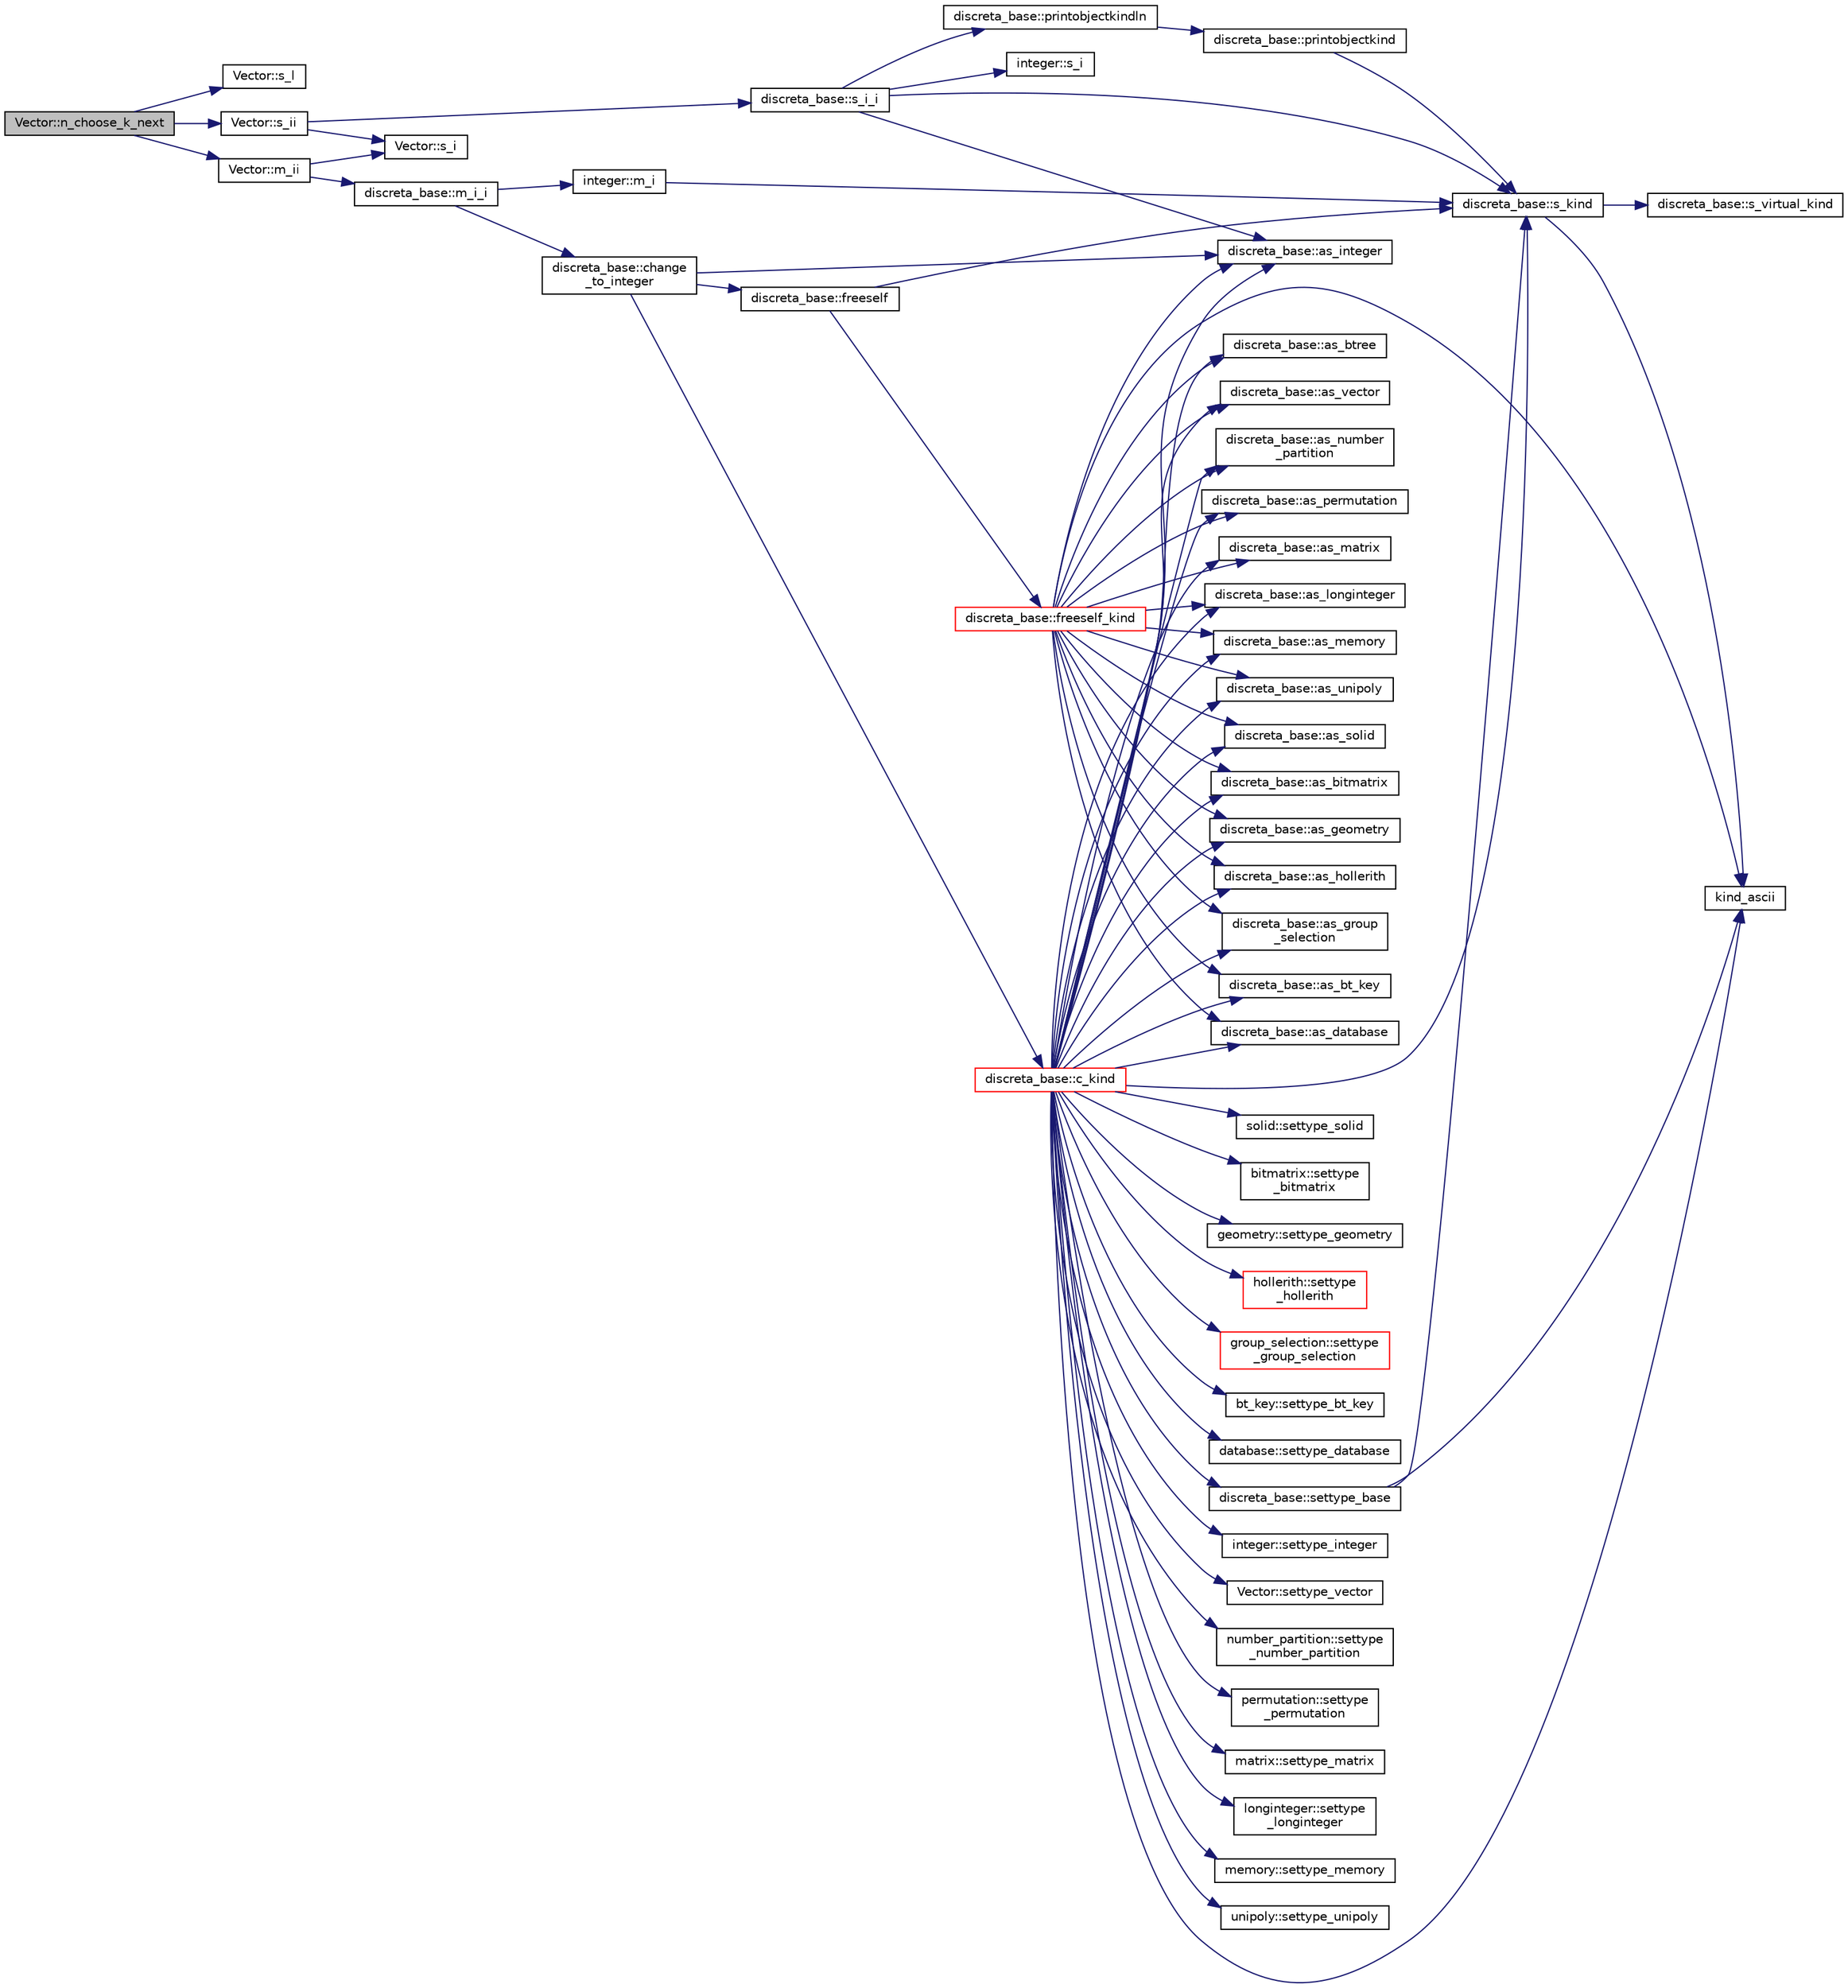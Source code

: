 digraph "Vector::n_choose_k_next"
{
  edge [fontname="Helvetica",fontsize="10",labelfontname="Helvetica",labelfontsize="10"];
  node [fontname="Helvetica",fontsize="10",shape=record];
  rankdir="LR";
  Node3423 [label="Vector::n_choose_k_next",height=0.2,width=0.4,color="black", fillcolor="grey75", style="filled", fontcolor="black"];
  Node3423 -> Node3424 [color="midnightblue",fontsize="10",style="solid",fontname="Helvetica"];
  Node3424 [label="Vector::s_l",height=0.2,width=0.4,color="black", fillcolor="white", style="filled",URL="$d5/db2/class_vector.html#ad2dc082288f858d22a528832289e0704"];
  Node3423 -> Node3425 [color="midnightblue",fontsize="10",style="solid",fontname="Helvetica"];
  Node3425 [label="Vector::s_ii",height=0.2,width=0.4,color="black", fillcolor="white", style="filled",URL="$d5/db2/class_vector.html#a75d4942cc7b9794717b4846c10520db8"];
  Node3425 -> Node3426 [color="midnightblue",fontsize="10",style="solid",fontname="Helvetica"];
  Node3426 [label="Vector::s_i",height=0.2,width=0.4,color="black", fillcolor="white", style="filled",URL="$d5/db2/class_vector.html#a1c4fe1752523df8119f70dd550244871"];
  Node3425 -> Node3427 [color="midnightblue",fontsize="10",style="solid",fontname="Helvetica"];
  Node3427 [label="discreta_base::s_i_i",height=0.2,width=0.4,color="black", fillcolor="white", style="filled",URL="$d7/d71/classdiscreta__base.html#aadb92c01fbe69b3034b0214b33fbc735"];
  Node3427 -> Node3428 [color="midnightblue",fontsize="10",style="solid",fontname="Helvetica"];
  Node3428 [label="discreta_base::s_kind",height=0.2,width=0.4,color="black", fillcolor="white", style="filled",URL="$d7/d71/classdiscreta__base.html#a8a830025c74adbbc3362418a7c2ba157"];
  Node3428 -> Node3429 [color="midnightblue",fontsize="10",style="solid",fontname="Helvetica"];
  Node3429 [label="discreta_base::s_virtual_kind",height=0.2,width=0.4,color="black", fillcolor="white", style="filled",URL="$d7/d71/classdiscreta__base.html#a52778a6d6943a468be083d0785d418fb"];
  Node3428 -> Node3430 [color="midnightblue",fontsize="10",style="solid",fontname="Helvetica"];
  Node3430 [label="kind_ascii",height=0.2,width=0.4,color="black", fillcolor="white", style="filled",URL="$d9/d60/discreta_8h.html#ad0ce825a9f29bc6cec27e1b64cfe27bf"];
  Node3427 -> Node3431 [color="midnightblue",fontsize="10",style="solid",fontname="Helvetica"];
  Node3431 [label="discreta_base::printobjectkindln",height=0.2,width=0.4,color="black", fillcolor="white", style="filled",URL="$d7/d71/classdiscreta__base.html#a677ccc8f392ebedde05e453f8cf59559"];
  Node3431 -> Node3432 [color="midnightblue",fontsize="10",style="solid",fontname="Helvetica"];
  Node3432 [label="discreta_base::printobjectkind",height=0.2,width=0.4,color="black", fillcolor="white", style="filled",URL="$d7/d71/classdiscreta__base.html#aa75a1314aa706909b029664944904231"];
  Node3432 -> Node3428 [color="midnightblue",fontsize="10",style="solid",fontname="Helvetica"];
  Node3427 -> Node3433 [color="midnightblue",fontsize="10",style="solid",fontname="Helvetica"];
  Node3433 [label="discreta_base::as_integer",height=0.2,width=0.4,color="black", fillcolor="white", style="filled",URL="$d7/d71/classdiscreta__base.html#a00d7691eaf874fd283d942692fe8dd26"];
  Node3427 -> Node3434 [color="midnightblue",fontsize="10",style="solid",fontname="Helvetica"];
  Node3434 [label="integer::s_i",height=0.2,width=0.4,color="black", fillcolor="white", style="filled",URL="$d0/de5/classinteger.html#adf28e9f94d4c844adaa950deeb80b904"];
  Node3423 -> Node3435 [color="midnightblue",fontsize="10",style="solid",fontname="Helvetica"];
  Node3435 [label="Vector::m_ii",height=0.2,width=0.4,color="black", fillcolor="white", style="filled",URL="$d5/db2/class_vector.html#aa6a97eabb43f192a47947f4f6acbb04d"];
  Node3435 -> Node3426 [color="midnightblue",fontsize="10",style="solid",fontname="Helvetica"];
  Node3435 -> Node3436 [color="midnightblue",fontsize="10",style="solid",fontname="Helvetica"];
  Node3436 [label="discreta_base::m_i_i",height=0.2,width=0.4,color="black", fillcolor="white", style="filled",URL="$d7/d71/classdiscreta__base.html#aa231464a9d4bc233f66608021c9ad997"];
  Node3436 -> Node3437 [color="midnightblue",fontsize="10",style="solid",fontname="Helvetica"];
  Node3437 [label="discreta_base::change\l_to_integer",height=0.2,width=0.4,color="black", fillcolor="white", style="filled",URL="$d7/d71/classdiscreta__base.html#a58a5a5bd8f8e6f2dd7b4483b66dc7bb9"];
  Node3437 -> Node3438 [color="midnightblue",fontsize="10",style="solid",fontname="Helvetica"];
  Node3438 [label="discreta_base::freeself",height=0.2,width=0.4,color="black", fillcolor="white", style="filled",URL="$d7/d71/classdiscreta__base.html#a9a3c9501a562293b5667c11b9174d6e5"];
  Node3438 -> Node3439 [color="midnightblue",fontsize="10",style="solid",fontname="Helvetica"];
  Node3439 [label="discreta_base::freeself_kind",height=0.2,width=0.4,color="red", fillcolor="white", style="filled",URL="$d7/d71/classdiscreta__base.html#a63a23ada2165b3838fab719ed458cec8"];
  Node3439 -> Node3433 [color="midnightblue",fontsize="10",style="solid",fontname="Helvetica"];
  Node3439 -> Node3443 [color="midnightblue",fontsize="10",style="solid",fontname="Helvetica"];
  Node3443 [label="discreta_base::as_vector",height=0.2,width=0.4,color="black", fillcolor="white", style="filled",URL="$d7/d71/classdiscreta__base.html#a7bdd6cae39c380b128ee9e17e42cf020"];
  Node3439 -> Node3446 [color="midnightblue",fontsize="10",style="solid",fontname="Helvetica"];
  Node3446 [label="discreta_base::as_number\l_partition",height=0.2,width=0.4,color="black", fillcolor="white", style="filled",URL="$d7/d71/classdiscreta__base.html#a307aa09de0e925d46697707968ffab00"];
  Node3439 -> Node3448 [color="midnightblue",fontsize="10",style="solid",fontname="Helvetica"];
  Node3448 [label="discreta_base::as_permutation",height=0.2,width=0.4,color="black", fillcolor="white", style="filled",URL="$d7/d71/classdiscreta__base.html#aa4e72f36a82984239b12ae831e131098"];
  Node3439 -> Node3450 [color="midnightblue",fontsize="10",style="solid",fontname="Helvetica"];
  Node3450 [label="discreta_base::as_matrix",height=0.2,width=0.4,color="black", fillcolor="white", style="filled",URL="$d7/d71/classdiscreta__base.html#ae4d7f56d917a4707b838fbffde6467ff"];
  Node3439 -> Node3453 [color="midnightblue",fontsize="10",style="solid",fontname="Helvetica"];
  Node3453 [label="discreta_base::as_longinteger",height=0.2,width=0.4,color="black", fillcolor="white", style="filled",URL="$d7/d71/classdiscreta__base.html#a20a094639eb711b10c8694c51937f7cd"];
  Node3439 -> Node3456 [color="midnightblue",fontsize="10",style="solid",fontname="Helvetica"];
  Node3456 [label="discreta_base::as_memory",height=0.2,width=0.4,color="black", fillcolor="white", style="filled",URL="$d7/d71/classdiscreta__base.html#ad94b2d7dce0cd4fa22db57f6e79c4bd2"];
  Node3439 -> Node3458 [color="midnightblue",fontsize="10",style="solid",fontname="Helvetica"];
  Node3458 [label="discreta_base::as_unipoly",height=0.2,width=0.4,color="black", fillcolor="white", style="filled",URL="$d7/d71/classdiscreta__base.html#ad50d8027f039fe5c2478cddb243adc9d"];
  Node3439 -> Node3460 [color="midnightblue",fontsize="10",style="solid",fontname="Helvetica"];
  Node3460 [label="discreta_base::as_solid",height=0.2,width=0.4,color="black", fillcolor="white", style="filled",URL="$d7/d71/classdiscreta__base.html#a1fc5f2b85ec97ab0a69dd64903c970a5"];
  Node3439 -> Node3462 [color="midnightblue",fontsize="10",style="solid",fontname="Helvetica"];
  Node3462 [label="discreta_base::as_bitmatrix",height=0.2,width=0.4,color="black", fillcolor="white", style="filled",URL="$d7/d71/classdiscreta__base.html#a071ad54ea8ef6c9d1d15f532e5a76df6"];
  Node3439 -> Node3464 [color="midnightblue",fontsize="10",style="solid",fontname="Helvetica"];
  Node3464 [label="discreta_base::as_geometry",height=0.2,width=0.4,color="black", fillcolor="white", style="filled",URL="$d7/d71/classdiscreta__base.html#a38fc7b4cdd830703e9d87354b79bc5c8"];
  Node3439 -> Node3466 [color="midnightblue",fontsize="10",style="solid",fontname="Helvetica"];
  Node3466 [label="discreta_base::as_hollerith",height=0.2,width=0.4,color="black", fillcolor="white", style="filled",URL="$d7/d71/classdiscreta__base.html#a3e66f82711f314710107e2f29e589690"];
  Node3439 -> Node3468 [color="midnightblue",fontsize="10",style="solid",fontname="Helvetica"];
  Node3468 [label="discreta_base::as_group\l_selection",height=0.2,width=0.4,color="black", fillcolor="white", style="filled",URL="$d7/d71/classdiscreta__base.html#aae1bac4883c567718bef9fb610abbdc8"];
  Node3439 -> Node3470 [color="midnightblue",fontsize="10",style="solid",fontname="Helvetica"];
  Node3470 [label="discreta_base::as_bt_key",height=0.2,width=0.4,color="black", fillcolor="white", style="filled",URL="$d7/d71/classdiscreta__base.html#a2734c6e08dca17cf6588bd5064ec1b9f"];
  Node3439 -> Node3472 [color="midnightblue",fontsize="10",style="solid",fontname="Helvetica"];
  Node3472 [label="discreta_base::as_database",height=0.2,width=0.4,color="black", fillcolor="white", style="filled",URL="$d7/d71/classdiscreta__base.html#ab055d39d58210a2b03ba3d33703b09a9"];
  Node3439 -> Node3474 [color="midnightblue",fontsize="10",style="solid",fontname="Helvetica"];
  Node3474 [label="discreta_base::as_btree",height=0.2,width=0.4,color="black", fillcolor="white", style="filled",URL="$d7/d71/classdiscreta__base.html#a78e76674cef2ec113c17989c11288778"];
  Node3439 -> Node3430 [color="midnightblue",fontsize="10",style="solid",fontname="Helvetica"];
  Node3438 -> Node3428 [color="midnightblue",fontsize="10",style="solid",fontname="Helvetica"];
  Node3437 -> Node3480 [color="midnightblue",fontsize="10",style="solid",fontname="Helvetica"];
  Node3480 [label="discreta_base::c_kind",height=0.2,width=0.4,color="red", fillcolor="white", style="filled",URL="$d7/d71/classdiscreta__base.html#adc2ff61589c2d083688e7a43f333cb62"];
  Node3480 -> Node3481 [color="midnightblue",fontsize="10",style="solid",fontname="Helvetica"];
  Node3481 [label="discreta_base::settype_base",height=0.2,width=0.4,color="black", fillcolor="white", style="filled",URL="$d7/d71/classdiscreta__base.html#a4f42899a89447d1c3993ea07c38f8ad4"];
  Node3481 -> Node3428 [color="midnightblue",fontsize="10",style="solid",fontname="Helvetica"];
  Node3481 -> Node3430 [color="midnightblue",fontsize="10",style="solid",fontname="Helvetica"];
  Node3480 -> Node3433 [color="midnightblue",fontsize="10",style="solid",fontname="Helvetica"];
  Node3480 -> Node3482 [color="midnightblue",fontsize="10",style="solid",fontname="Helvetica"];
  Node3482 [label="integer::settype_integer",height=0.2,width=0.4,color="black", fillcolor="white", style="filled",URL="$d0/de5/classinteger.html#a6265c65ef311229acd513d748faba796"];
  Node3480 -> Node3443 [color="midnightblue",fontsize="10",style="solid",fontname="Helvetica"];
  Node3480 -> Node3483 [color="midnightblue",fontsize="10",style="solid",fontname="Helvetica"];
  Node3483 [label="Vector::settype_vector",height=0.2,width=0.4,color="black", fillcolor="white", style="filled",URL="$d5/db2/class_vector.html#a34e0d00b18c051f23904a8429fa6c8b4"];
  Node3480 -> Node3446 [color="midnightblue",fontsize="10",style="solid",fontname="Helvetica"];
  Node3480 -> Node3484 [color="midnightblue",fontsize="10",style="solid",fontname="Helvetica"];
  Node3484 [label="number_partition::settype\l_number_partition",height=0.2,width=0.4,color="black", fillcolor="white", style="filled",URL="$df/d50/classnumber__partition.html#a3aaec1b557758f643ffc8555bbc358be"];
  Node3480 -> Node3448 [color="midnightblue",fontsize="10",style="solid",fontname="Helvetica"];
  Node3480 -> Node3485 [color="midnightblue",fontsize="10",style="solid",fontname="Helvetica"];
  Node3485 [label="permutation::settype\l_permutation",height=0.2,width=0.4,color="black", fillcolor="white", style="filled",URL="$d0/d08/classpermutation.html#af1eea29f86195cede9562e444664c28c"];
  Node3480 -> Node3450 [color="midnightblue",fontsize="10",style="solid",fontname="Helvetica"];
  Node3480 -> Node3486 [color="midnightblue",fontsize="10",style="solid",fontname="Helvetica"];
  Node3486 [label="matrix::settype_matrix",height=0.2,width=0.4,color="black", fillcolor="white", style="filled",URL="$d1/d8d/classmatrix.html#a1780283a64a789e4084d792683d276bb"];
  Node3480 -> Node3453 [color="midnightblue",fontsize="10",style="solid",fontname="Helvetica"];
  Node3480 -> Node3487 [color="midnightblue",fontsize="10",style="solid",fontname="Helvetica"];
  Node3487 [label="longinteger::settype\l_longinteger",height=0.2,width=0.4,color="black", fillcolor="white", style="filled",URL="$d3/d71/classlonginteger.html#ae5f811ece8df31b9ff114368a18e1dc5"];
  Node3480 -> Node3456 [color="midnightblue",fontsize="10",style="solid",fontname="Helvetica"];
  Node3480 -> Node3488 [color="midnightblue",fontsize="10",style="solid",fontname="Helvetica"];
  Node3488 [label="memory::settype_memory",height=0.2,width=0.4,color="black", fillcolor="white", style="filled",URL="$d8/d99/classmemory.html#a33aae277f9b8fe36b02e9d5da895451b"];
  Node3480 -> Node3458 [color="midnightblue",fontsize="10",style="solid",fontname="Helvetica"];
  Node3480 -> Node3489 [color="midnightblue",fontsize="10",style="solid",fontname="Helvetica"];
  Node3489 [label="unipoly::settype_unipoly",height=0.2,width=0.4,color="black", fillcolor="white", style="filled",URL="$d1/d89/classunipoly.html#a8db854fcc85c5e1150b1f1b1c005c95b"];
  Node3480 -> Node3460 [color="midnightblue",fontsize="10",style="solid",fontname="Helvetica"];
  Node3480 -> Node3490 [color="midnightblue",fontsize="10",style="solid",fontname="Helvetica"];
  Node3490 [label="solid::settype_solid",height=0.2,width=0.4,color="black", fillcolor="white", style="filled",URL="$d8/def/classsolid.html#a775bd4821f75a8aee4ea3d4335ff90e0"];
  Node3480 -> Node3462 [color="midnightblue",fontsize="10",style="solid",fontname="Helvetica"];
  Node3480 -> Node3491 [color="midnightblue",fontsize="10",style="solid",fontname="Helvetica"];
  Node3491 [label="bitmatrix::settype\l_bitmatrix",height=0.2,width=0.4,color="black", fillcolor="white", style="filled",URL="$de/dc8/classbitmatrix.html#acb571d947f9526665ebbdc0ce3e2a973"];
  Node3480 -> Node3464 [color="midnightblue",fontsize="10",style="solid",fontname="Helvetica"];
  Node3480 -> Node3492 [color="midnightblue",fontsize="10",style="solid",fontname="Helvetica"];
  Node3492 [label="geometry::settype_geometry",height=0.2,width=0.4,color="black", fillcolor="white", style="filled",URL="$da/d44/classgeometry.html#ab4a336baba6a3f56f5ffa053a5be5ba7"];
  Node3480 -> Node3466 [color="midnightblue",fontsize="10",style="solid",fontname="Helvetica"];
  Node3480 -> Node3493 [color="midnightblue",fontsize="10",style="solid",fontname="Helvetica"];
  Node3493 [label="hollerith::settype\l_hollerith",height=0.2,width=0.4,color="red", fillcolor="white", style="filled",URL="$d8/d99/classhollerith.html#a23bbd4acfc88a0e90f1245f243f51f76"];
  Node3480 -> Node3468 [color="midnightblue",fontsize="10",style="solid",fontname="Helvetica"];
  Node3480 -> Node3495 [color="midnightblue",fontsize="10",style="solid",fontname="Helvetica"];
  Node3495 [label="group_selection::settype\l_group_selection",height=0.2,width=0.4,color="red", fillcolor="white", style="filled",URL="$d6/db0/classgroup__selection.html#a015ed73b7b8d784bedd4d11ac1fc0ec1"];
  Node3480 -> Node3470 [color="midnightblue",fontsize="10",style="solid",fontname="Helvetica"];
  Node3480 -> Node3497 [color="midnightblue",fontsize="10",style="solid",fontname="Helvetica"];
  Node3497 [label="bt_key::settype_bt_key",height=0.2,width=0.4,color="black", fillcolor="white", style="filled",URL="$d1/de5/classbt__key.html#a352bb10beb7c789d8d29373035824800"];
  Node3480 -> Node3472 [color="midnightblue",fontsize="10",style="solid",fontname="Helvetica"];
  Node3480 -> Node3498 [color="midnightblue",fontsize="10",style="solid",fontname="Helvetica"];
  Node3498 [label="database::settype_database",height=0.2,width=0.4,color="black", fillcolor="white", style="filled",URL="$db/d72/classdatabase.html#a014639aa001462e480eb1f3984839b72"];
  Node3480 -> Node3474 [color="midnightblue",fontsize="10",style="solid",fontname="Helvetica"];
  Node3480 -> Node3430 [color="midnightblue",fontsize="10",style="solid",fontname="Helvetica"];
  Node3480 -> Node3428 [color="midnightblue",fontsize="10",style="solid",fontname="Helvetica"];
  Node3437 -> Node3433 [color="midnightblue",fontsize="10",style="solid",fontname="Helvetica"];
  Node3436 -> Node3502 [color="midnightblue",fontsize="10",style="solid",fontname="Helvetica"];
  Node3502 [label="integer::m_i",height=0.2,width=0.4,color="black", fillcolor="white", style="filled",URL="$d0/de5/classinteger.html#a869091f0a0f35f5354c8c4a70250e8a9"];
  Node3502 -> Node3428 [color="midnightblue",fontsize="10",style="solid",fontname="Helvetica"];
}
